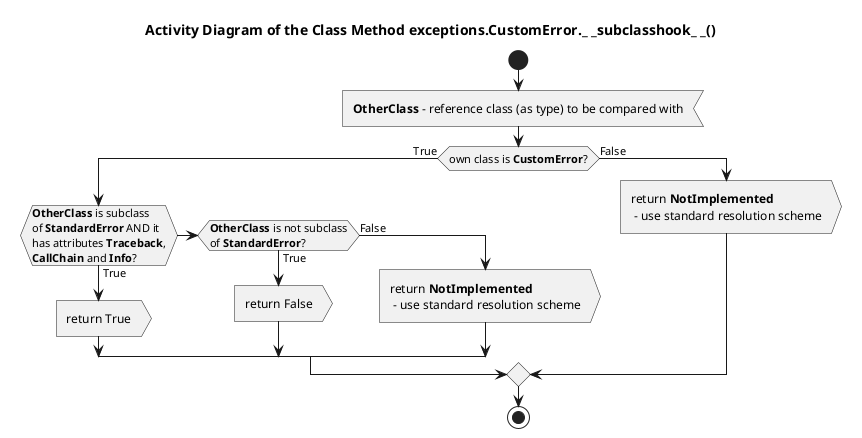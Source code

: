 @startuml

title Activity Diagram of the Class Method exceptions.CustomError._ _subclasshook_ _()

start

:<b>OtherClass</b> - reference class (as type) to be compared with<

if (own class is <b>CustomError</b>?) then (True)
    if (<b>OtherClass</b> is subclass\nof <b>StandardError</b> AND it\nhas attributes <b>Traceback</b>,\n<b>CallChain</b> and <b>Info</b>?) then (True)
        :return True>
    elseif (<b>OtherClass</b> is not subclass\nof <b>StandardError</b>?) then (True)
        :return False>
    else (False)
        :return <b>NotImplemented</b>\n - use standard resolution scheme>
    endif
else (False)
    :return <b>NotImplemented</b>\n - use standard resolution scheme>
endif

stop

@enduml